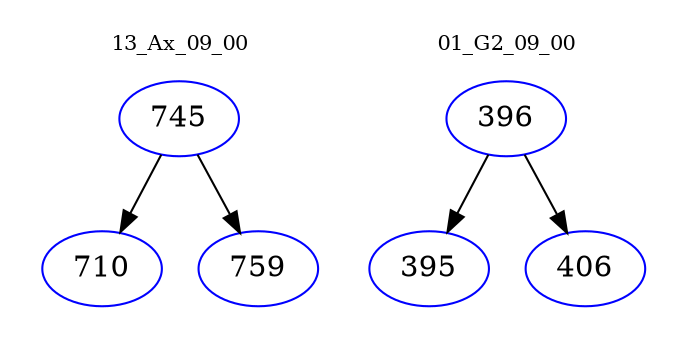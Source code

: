 digraph{
subgraph cluster_0 {
color = white
label = "13_Ax_09_00";
fontsize=10;
T0_745 [label="745", color="blue"]
T0_745 -> T0_710 [color="black"]
T0_710 [label="710", color="blue"]
T0_745 -> T0_759 [color="black"]
T0_759 [label="759", color="blue"]
}
subgraph cluster_1 {
color = white
label = "01_G2_09_00";
fontsize=10;
T1_396 [label="396", color="blue"]
T1_396 -> T1_395 [color="black"]
T1_395 [label="395", color="blue"]
T1_396 -> T1_406 [color="black"]
T1_406 [label="406", color="blue"]
}
}
